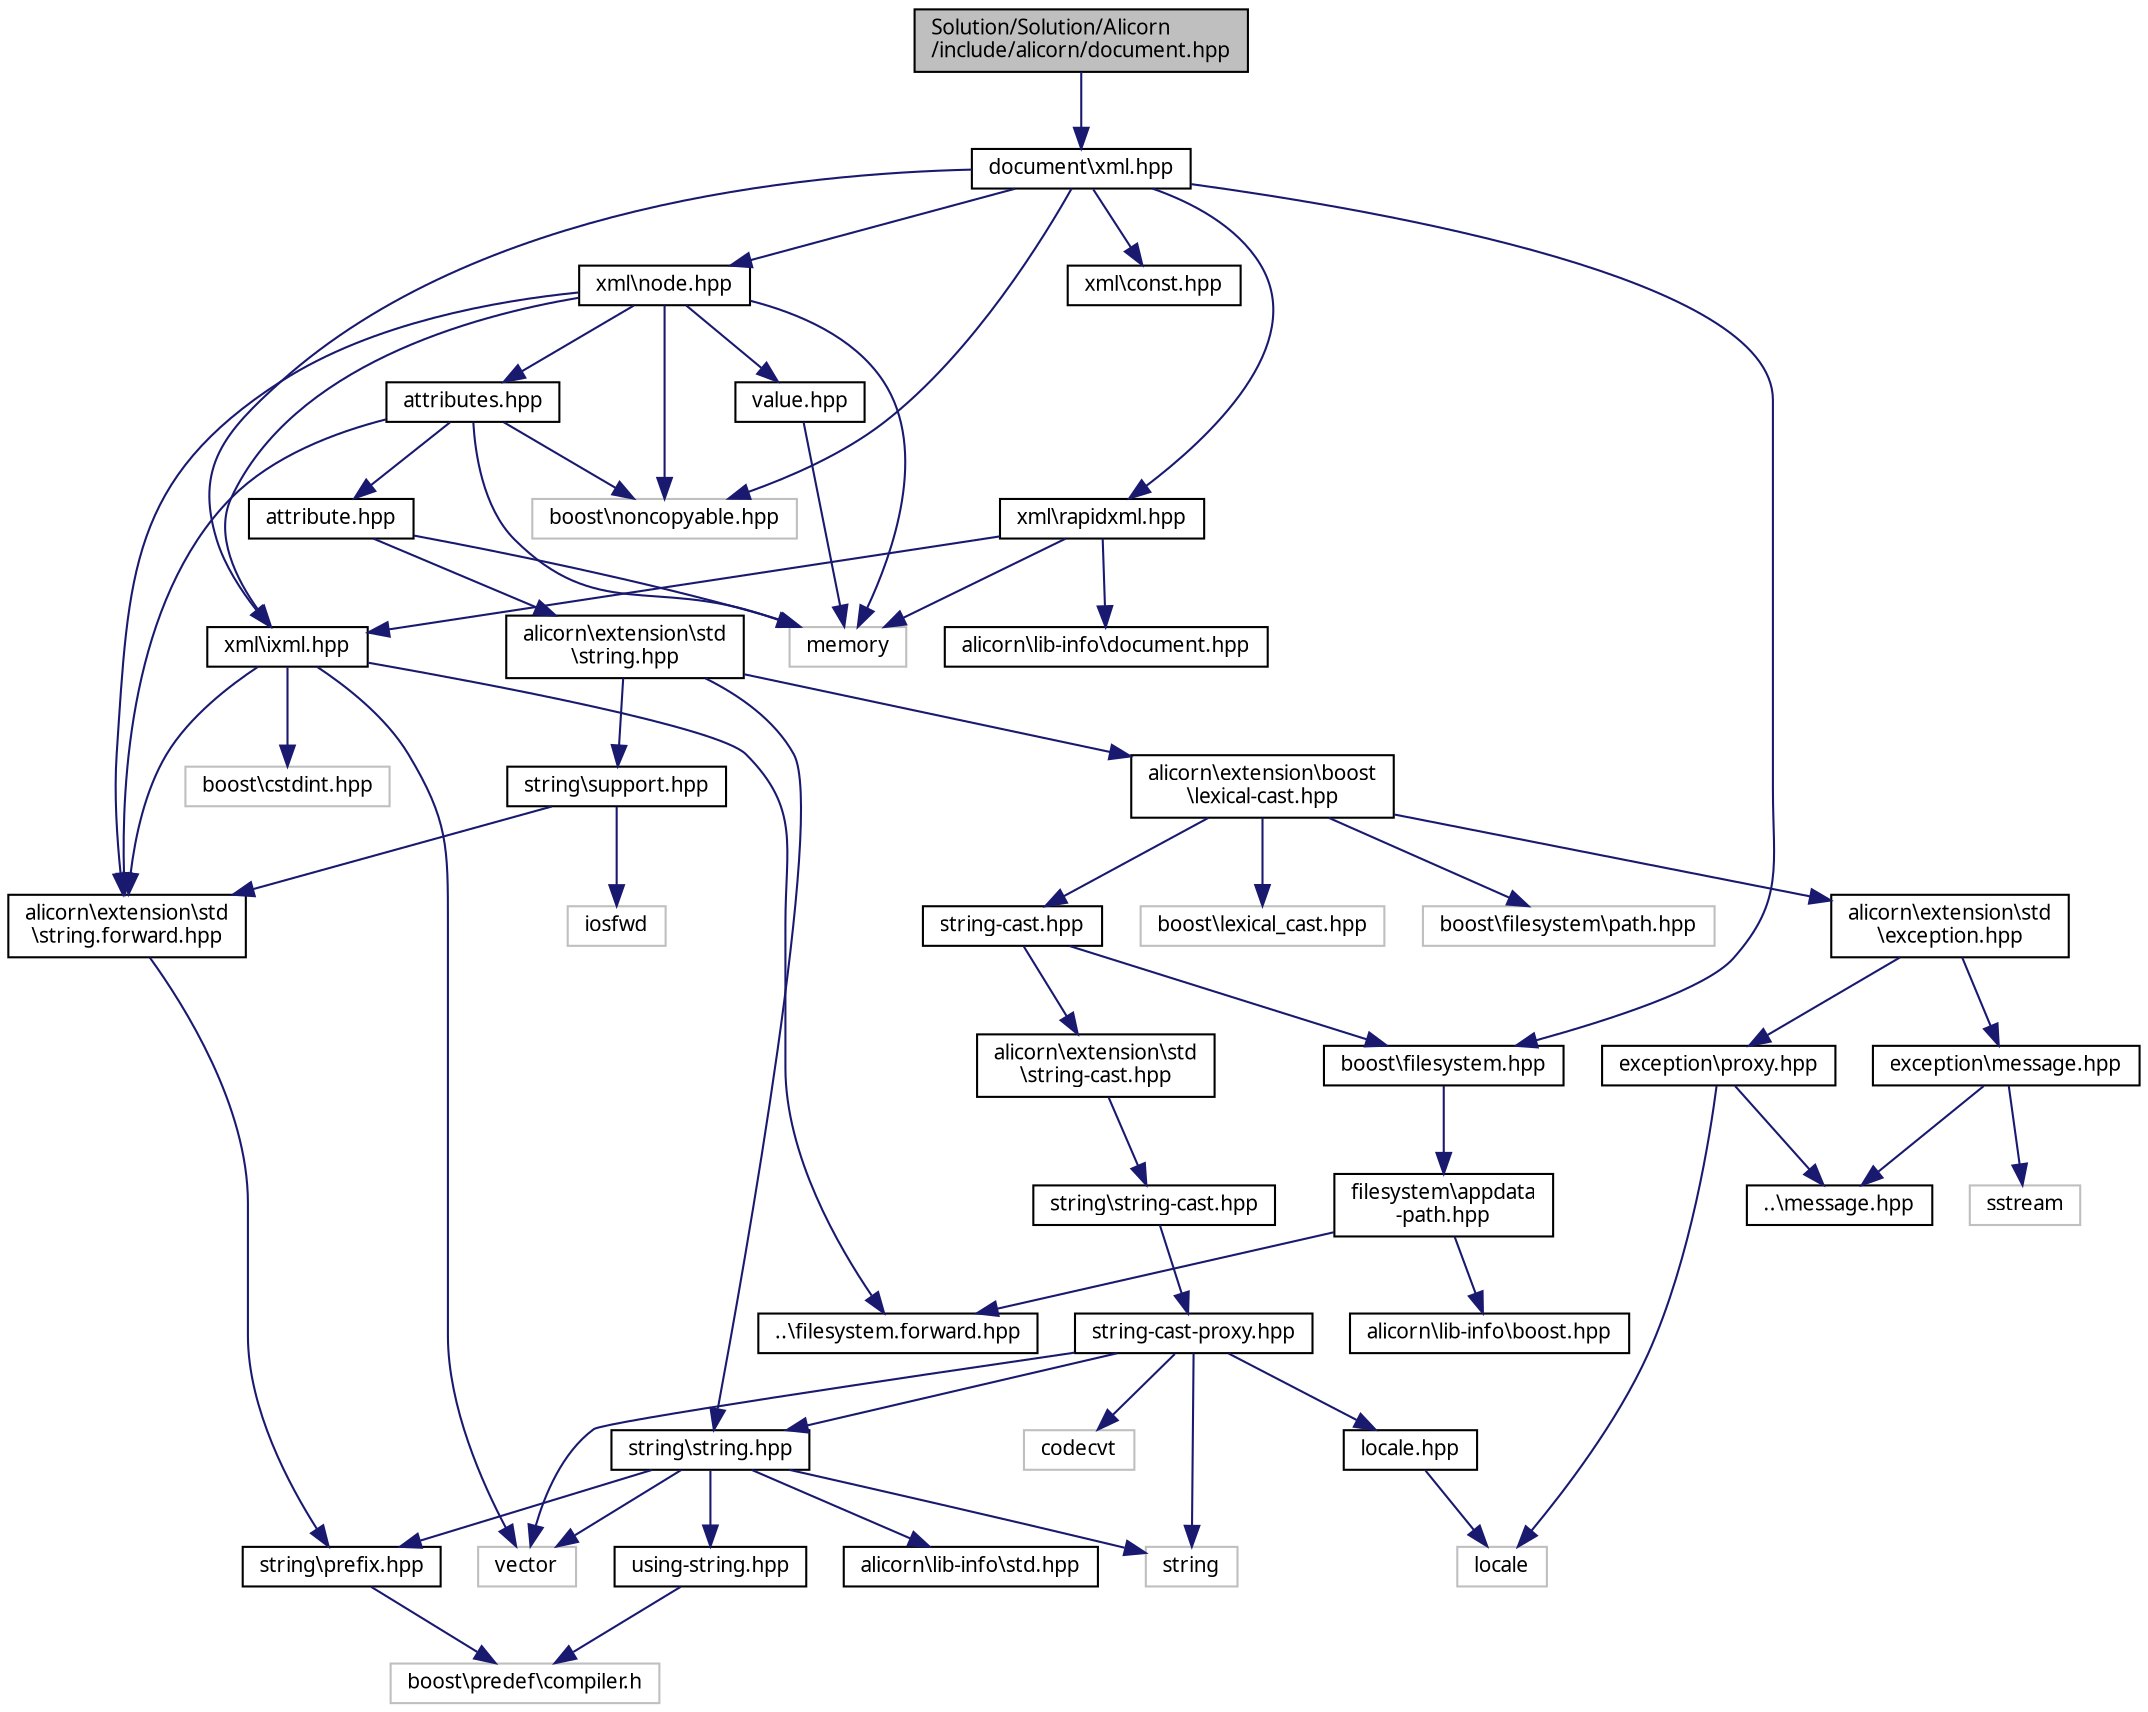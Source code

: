 digraph "Solution/Solution/Alicorn/include/alicorn/document.hpp"
{
 // INTERACTIVE_SVG=YES
  edge [fontname="Verdana",fontsize="10",labelfontname="Verdana",labelfontsize="10"];
  node [fontname="Verdana",fontsize="10",shape=record];
  Node1 [label="Solution/Solution/Alicorn\l/include/alicorn/document.hpp",height=0.2,width=0.4,color="black", fillcolor="grey75", style="filled", fontcolor="black"];
  Node1 -> Node2 [color="midnightblue",fontsize="10",style="solid",fontname="Verdana"];
  Node2 [label="document\\xml.hpp",height=0.2,width=0.4,color="black", fillcolor="white", style="filled",URL="$a00248_source.html"];
  Node2 -> Node3 [color="midnightblue",fontsize="10",style="solid",fontname="Verdana"];
  Node3 [label="boost\\noncopyable.hpp",height=0.2,width=0.4,color="grey75", fillcolor="white", style="filled"];
  Node2 -> Node4 [color="midnightblue",fontsize="10",style="solid",fontname="Verdana"];
  Node4 [label="boost\\filesystem.hpp",height=0.2,width=0.4,color="black", fillcolor="white", style="filled",URL="$a00271_source.html"];
  Node4 -> Node5 [color="midnightblue",fontsize="10",style="solid",fontname="Verdana"];
  Node5 [label="filesystem\\appdata\l-path.hpp",height=0.2,width=0.4,color="black", fillcolor="white", style="filled",URL="$a00273_source.html"];
  Node5 -> Node6 [color="midnightblue",fontsize="10",style="solid",fontname="Verdana"];
  Node6 [label="..\\filesystem.forward.hpp",height=0.2,width=0.4,color="black", fillcolor="white", style="filled",URL="$a00270.html"];
  Node5 -> Node7 [color="midnightblue",fontsize="10",style="solid",fontname="Verdana"];
  Node7 [label="alicorn\\lib-info\\boost.hpp",height=0.2,width=0.4,color="black", fillcolor="white", style="filled",URL="$a00268_source.html"];
  Node2 -> Node8 [color="midnightblue",fontsize="10",style="solid",fontname="Verdana"];
  Node8 [label="xml\\ixml.hpp",height=0.2,width=0.4,color="black", fillcolor="white", style="filled",URL="$a00256_source.html"];
  Node8 -> Node9 [color="midnightblue",fontsize="10",style="solid",fontname="Verdana"];
  Node9 [label="vector",height=0.2,width=0.4,color="grey75", fillcolor="white", style="filled"];
  Node8 -> Node10 [color="midnightblue",fontsize="10",style="solid",fontname="Verdana"];
  Node10 [label="boost\\cstdint.hpp",height=0.2,width=0.4,color="grey75", fillcolor="white", style="filled"];
  Node8 -> Node6 [color="midnightblue",fontsize="10",style="solid",fontname="Verdana"];
  Node8 -> Node11 [color="midnightblue",fontsize="10",style="solid",fontname="Verdana"];
  Node11 [label="alicorn\\extension\\std\l\\string.forward.hpp",height=0.2,width=0.4,color="black", fillcolor="white", style="filled",URL="$a00304.html"];
  Node11 -> Node12 [color="midnightblue",fontsize="10",style="solid",fontname="Verdana"];
  Node12 [label="string\\prefix.hpp",height=0.2,width=0.4,color="black", fillcolor="white", style="filled",URL="$a00306_source.html"];
  Node12 -> Node13 [color="midnightblue",fontsize="10",style="solid",fontname="Verdana"];
  Node13 [label="boost\\predef\\compiler.h",height=0.2,width=0.4,color="grey75", fillcolor="white", style="filled"];
  Node2 -> Node14 [color="midnightblue",fontsize="10",style="solid",fontname="Verdana"];
  Node14 [label="xml\\const.hpp",height=0.2,width=0.4,color="black", fillcolor="white", style="filled",URL="$a00255_source.html"];
  Node2 -> Node15 [color="midnightblue",fontsize="10",style="solid",fontname="Verdana"];
  Node15 [label="xml\\node.hpp",height=0.2,width=0.4,color="black", fillcolor="white", style="filled",URL="$a00257_source.html"];
  Node15 -> Node16 [color="midnightblue",fontsize="10",style="solid",fontname="Verdana"];
  Node16 [label="memory",height=0.2,width=0.4,color="grey75", fillcolor="white", style="filled"];
  Node15 -> Node3 [color="midnightblue",fontsize="10",style="solid",fontname="Verdana"];
  Node15 -> Node11 [color="midnightblue",fontsize="10",style="solid",fontname="Verdana"];
  Node15 -> Node8 [color="midnightblue",fontsize="10",style="solid",fontname="Verdana"];
  Node15 -> Node17 [color="midnightblue",fontsize="10",style="solid",fontname="Verdana"];
  Node17 [label="value.hpp",height=0.2,width=0.4,color="black", fillcolor="white", style="filled",URL="$a00264_source.html"];
  Node17 -> Node16 [color="midnightblue",fontsize="10",style="solid",fontname="Verdana"];
  Node15 -> Node18 [color="midnightblue",fontsize="10",style="solid",fontname="Verdana"];
  Node18 [label="attributes.hpp",height=0.2,width=0.4,color="black", fillcolor="white", style="filled",URL="$a00253_source.html"];
  Node18 -> Node16 [color="midnightblue",fontsize="10",style="solid",fontname="Verdana"];
  Node18 -> Node3 [color="midnightblue",fontsize="10",style="solid",fontname="Verdana"];
  Node18 -> Node11 [color="midnightblue",fontsize="10",style="solid",fontname="Verdana"];
  Node18 -> Node19 [color="midnightblue",fontsize="10",style="solid",fontname="Verdana"];
  Node19 [label="attribute.hpp",height=0.2,width=0.4,color="black", fillcolor="white", style="filled",URL="$a00251_source.html"];
  Node19 -> Node16 [color="midnightblue",fontsize="10",style="solid",fontname="Verdana"];
  Node19 -> Node20 [color="midnightblue",fontsize="10",style="solid",fontname="Verdana"];
  Node20 [label="alicorn\\extension\\std\l\\string.hpp",height=0.2,width=0.4,color="black", fillcolor="white", style="filled",URL="$a00310_source.html"];
  Node20 -> Node21 [color="midnightblue",fontsize="10",style="solid",fontname="Verdana"];
  Node21 [label="string\\string.hpp",height=0.2,width=0.4,color="black", fillcolor="white", style="filled",URL="$a00309_source.html"];
  Node21 -> Node22 [color="midnightblue",fontsize="10",style="solid",fontname="Verdana"];
  Node22 [label="string",height=0.2,width=0.4,color="grey75", fillcolor="white", style="filled"];
  Node21 -> Node9 [color="midnightblue",fontsize="10",style="solid",fontname="Verdana"];
  Node21 -> Node23 [color="midnightblue",fontsize="10",style="solid",fontname="Verdana"];
  Node23 [label="alicorn\\lib-info\\std.hpp",height=0.2,width=0.4,color="black", fillcolor="white", style="filled",URL="$a00286_source.html"];
  Node21 -> Node12 [color="midnightblue",fontsize="10",style="solid",fontname="Verdana"];
  Node21 -> Node24 [color="midnightblue",fontsize="10",style="solid",fontname="Verdana"];
  Node24 [label="using-string.hpp",height=0.2,width=0.4,color="black", fillcolor="white", style="filled",URL="$a00314_source.html"];
  Node24 -> Node13 [color="midnightblue",fontsize="10",style="solid",fontname="Verdana"];
  Node20 -> Node25 [color="midnightblue",fontsize="10",style="solid",fontname="Verdana"];
  Node25 [label="string\\support.hpp",height=0.2,width=0.4,color="black", fillcolor="white", style="filled",URL="$a00313_source.html"];
  Node25 -> Node26 [color="midnightblue",fontsize="10",style="solid",fontname="Verdana"];
  Node26 [label="iosfwd",height=0.2,width=0.4,color="grey75", fillcolor="white", style="filled"];
  Node25 -> Node11 [color="midnightblue",fontsize="10",style="solid",fontname="Verdana"];
  Node20 -> Node27 [color="midnightblue",fontsize="10",style="solid",fontname="Verdana"];
  Node27 [label="alicorn\\extension\\boost\l\\lexical-cast.hpp",height=0.2,width=0.4,color="black", fillcolor="white", style="filled",URL="$a00276.html"];
  Node27 -> Node28 [color="midnightblue",fontsize="10",style="solid",fontname="Verdana"];
  Node28 [label="boost\\lexical_cast.hpp",height=0.2,width=0.4,color="grey75", fillcolor="white", style="filled"];
  Node27 -> Node29 [color="midnightblue",fontsize="10",style="solid",fontname="Verdana"];
  Node29 [label="boost\\filesystem\\path.hpp",height=0.2,width=0.4,color="grey75", fillcolor="white", style="filled"];
  Node27 -> Node30 [color="midnightblue",fontsize="10",style="solid",fontname="Verdana"];
  Node30 [label="alicorn\\extension\\std\l\\exception.hpp",height=0.2,width=0.4,color="black", fillcolor="white", style="filled",URL="$a00289_source.html"];
  Node30 -> Node31 [color="midnightblue",fontsize="10",style="solid",fontname="Verdana"];
  Node31 [label="exception\\proxy.hpp",height=0.2,width=0.4,color="black", fillcolor="white", style="filled",URL="$a00293_source.html"];
  Node31 -> Node32 [color="midnightblue",fontsize="10",style="solid",fontname="Verdana"];
  Node32 [label="locale",height=0.2,width=0.4,color="grey75", fillcolor="white", style="filled"];
  Node31 -> Node33 [color="midnightblue",fontsize="10",style="solid",fontname="Verdana"];
  Node33 [label="..\\message.hpp",height=0.2,width=0.4,color="black", fillcolor="white", style="filled",URL="$a00291_source.html"];
  Node30 -> Node34 [color="midnightblue",fontsize="10",style="solid",fontname="Verdana"];
  Node34 [label="exception\\message.hpp",height=0.2,width=0.4,color="black", fillcolor="white", style="filled",URL="$a00290_source.html"];
  Node34 -> Node35 [color="midnightblue",fontsize="10",style="solid",fontname="Verdana"];
  Node35 [label="sstream",height=0.2,width=0.4,color="grey75", fillcolor="white", style="filled"];
  Node34 -> Node33 [color="midnightblue",fontsize="10",style="solid",fontname="Verdana"];
  Node27 -> Node36 [color="midnightblue",fontsize="10",style="solid",fontname="Verdana"];
  Node36 [label="string-cast.hpp",height=0.2,width=0.4,color="black", fillcolor="white", style="filled",URL="$a00277.html"];
  Node36 -> Node37 [color="midnightblue",fontsize="10",style="solid",fontname="Verdana"];
  Node37 [label="alicorn\\extension\\std\l\\string-cast.hpp",height=0.2,width=0.4,color="black", fillcolor="white", style="filled",URL="$a00280_source.html"];
  Node37 -> Node38 [color="midnightblue",fontsize="10",style="solid",fontname="Verdana"];
  Node38 [label="string\\string-cast.hpp",height=0.2,width=0.4,color="black", fillcolor="white", style="filled",URL="$a00279_source.html"];
  Node38 -> Node39 [color="midnightblue",fontsize="10",style="solid",fontname="Verdana"];
  Node39 [label="string-cast-proxy.hpp",height=0.2,width=0.4,color="black", fillcolor="white", style="filled",URL="$a00307_source.html"];
  Node39 -> Node9 [color="midnightblue",fontsize="10",style="solid",fontname="Verdana"];
  Node39 -> Node22 [color="midnightblue",fontsize="10",style="solid",fontname="Verdana"];
  Node39 -> Node40 [color="midnightblue",fontsize="10",style="solid",fontname="Verdana"];
  Node40 [label="codecvt",height=0.2,width=0.4,color="grey75", fillcolor="white", style="filled"];
  Node39 -> Node21 [color="midnightblue",fontsize="10",style="solid",fontname="Verdana"];
  Node39 -> Node41 [color="midnightblue",fontsize="10",style="solid",fontname="Verdana"];
  Node41 [label="locale.hpp",height=0.2,width=0.4,color="black", fillcolor="white", style="filled",URL="$a00305_source.html"];
  Node41 -> Node32 [color="midnightblue",fontsize="10",style="solid",fontname="Verdana"];
  Node36 -> Node4 [color="midnightblue",fontsize="10",style="solid",fontname="Verdana"];
  Node2 -> Node42 [color="midnightblue",fontsize="10",style="solid",fontname="Verdana"];
  Node42 [label="xml\\rapidxml.hpp",height=0.2,width=0.4,color="black", fillcolor="white", style="filled",URL="$a00262_source.html"];
  Node42 -> Node16 [color="midnightblue",fontsize="10",style="solid",fontname="Verdana"];
  Node42 -> Node8 [color="midnightblue",fontsize="10",style="solid",fontname="Verdana"];
  Node42 -> Node43 [color="midnightblue",fontsize="10",style="solid",fontname="Verdana"];
  Node43 [label="alicorn\\lib-info\\document.hpp",height=0.2,width=0.4,color="black", fillcolor="white", style="filled",URL="$a00245_source.html"];
}
